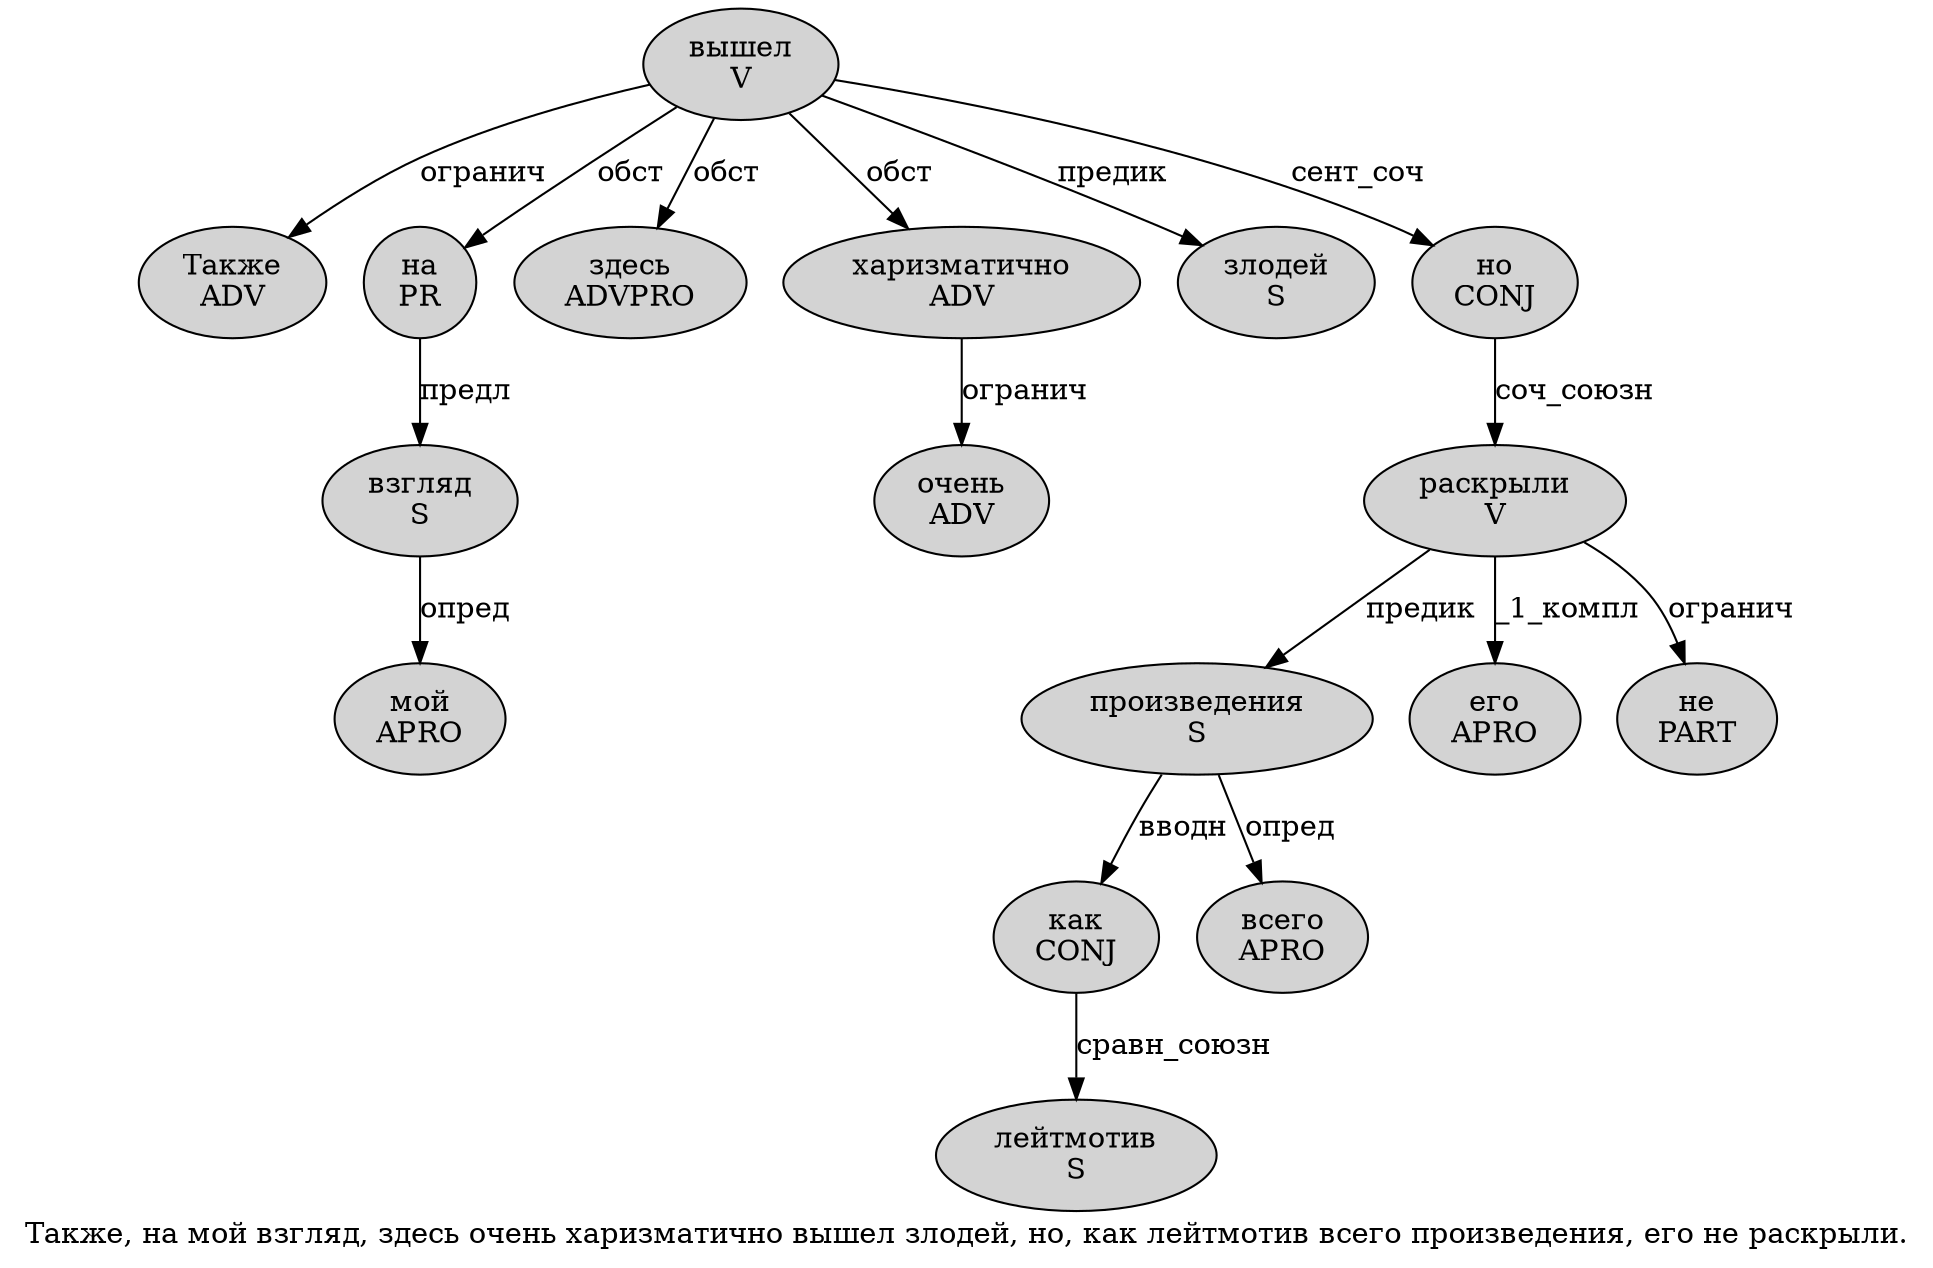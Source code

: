 digraph SENTENCE_2953 {
	graph [label="Также, на мой взгляд, здесь очень харизматично вышел злодей, но, как лейтмотив всего произведения, его не раскрыли."]
	node [style=filled]
		0 [label="Также
ADV" color="" fillcolor=lightgray penwidth=1 shape=ellipse]
		2 [label="на
PR" color="" fillcolor=lightgray penwidth=1 shape=ellipse]
		3 [label="мой
APRO" color="" fillcolor=lightgray penwidth=1 shape=ellipse]
		4 [label="взгляд
S" color="" fillcolor=lightgray penwidth=1 shape=ellipse]
		6 [label="здесь
ADVPRO" color="" fillcolor=lightgray penwidth=1 shape=ellipse]
		7 [label="очень
ADV" color="" fillcolor=lightgray penwidth=1 shape=ellipse]
		8 [label="харизматично
ADV" color="" fillcolor=lightgray penwidth=1 shape=ellipse]
		9 [label="вышел
V" color="" fillcolor=lightgray penwidth=1 shape=ellipse]
		10 [label="злодей
S" color="" fillcolor=lightgray penwidth=1 shape=ellipse]
		12 [label="но
CONJ" color="" fillcolor=lightgray penwidth=1 shape=ellipse]
		14 [label="как
CONJ" color="" fillcolor=lightgray penwidth=1 shape=ellipse]
		15 [label="лейтмотив
S" color="" fillcolor=lightgray penwidth=1 shape=ellipse]
		16 [label="всего
APRO" color="" fillcolor=lightgray penwidth=1 shape=ellipse]
		17 [label="произведения
S" color="" fillcolor=lightgray penwidth=1 shape=ellipse]
		19 [label="его
APRO" color="" fillcolor=lightgray penwidth=1 shape=ellipse]
		20 [label="не
PART" color="" fillcolor=lightgray penwidth=1 shape=ellipse]
		21 [label="раскрыли
V" color="" fillcolor=lightgray penwidth=1 shape=ellipse]
			9 -> 0 [label="огранич"]
			9 -> 2 [label="обст"]
			9 -> 6 [label="обст"]
			9 -> 8 [label="обст"]
			9 -> 10 [label="предик"]
			9 -> 12 [label="сент_соч"]
			14 -> 15 [label="сравн_союзн"]
			12 -> 21 [label="соч_союзн"]
			2 -> 4 [label="предл"]
			17 -> 14 [label="вводн"]
			17 -> 16 [label="опред"]
			21 -> 17 [label="предик"]
			21 -> 19 [label="_1_компл"]
			21 -> 20 [label="огранич"]
			8 -> 7 [label="огранич"]
			4 -> 3 [label="опред"]
}